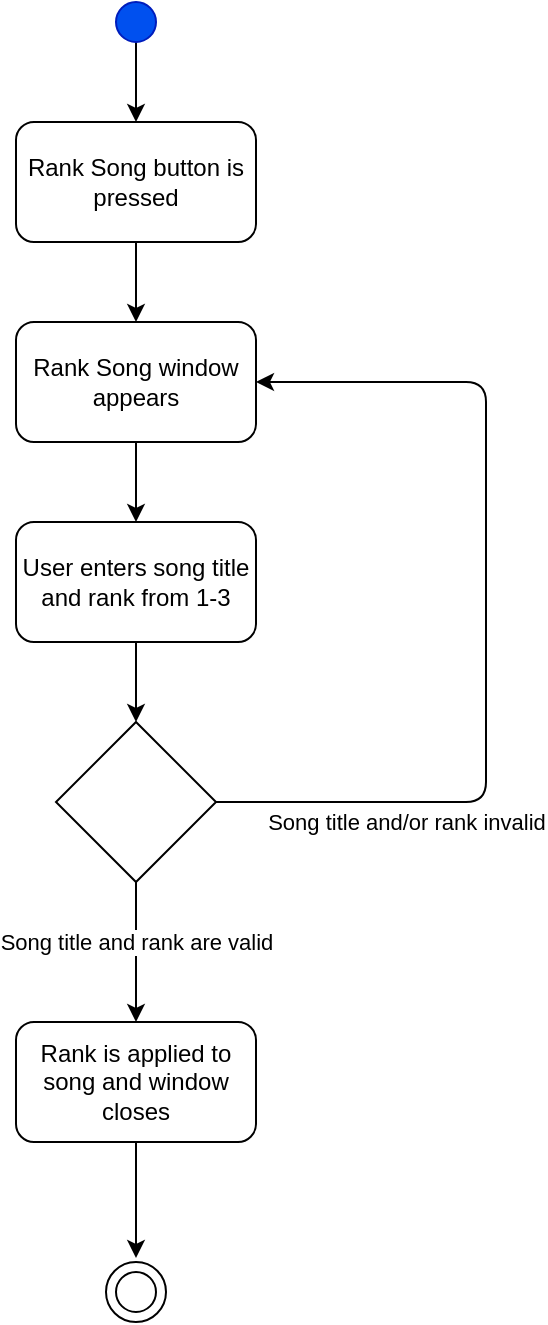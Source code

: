 <mxfile version="13.5.8" type="github"><diagram id="sDmLz-JEENwlQXdGh7T-" name="Page-1"><mxGraphModel dx="1185" dy="647" grid="1" gridSize="10" guides="1" tooltips="1" connect="1" arrows="1" fold="1" page="1" pageScale="1" pageWidth="850" pageHeight="1100" math="0" shadow="0"><root><mxCell id="0"/><mxCell id="1" parent="0"/><mxCell id="V61NmFUMxoPVoq12cMoK-19" value="" style="ellipse;whiteSpace=wrap;html=1;aspect=fixed;" vertex="1" parent="1"><mxGeometry x="410" y="710" width="30" height="30" as="geometry"/></mxCell><mxCell id="V61NmFUMxoPVoq12cMoK-3" value="" style="edgeStyle=orthogonalEdgeStyle;rounded=0;orthogonalLoop=1;jettySize=auto;html=1;" edge="1" parent="1" source="V61NmFUMxoPVoq12cMoK-1" target="V61NmFUMxoPVoq12cMoK-2"><mxGeometry relative="1" as="geometry"/></mxCell><mxCell id="V61NmFUMxoPVoq12cMoK-1" value="Rank Song button is pressed" style="rounded=1;whiteSpace=wrap;html=1;" vertex="1" parent="1"><mxGeometry x="365" y="140" width="120" height="60" as="geometry"/></mxCell><mxCell id="V61NmFUMxoPVoq12cMoK-5" value="" style="edgeStyle=orthogonalEdgeStyle;rounded=0;orthogonalLoop=1;jettySize=auto;html=1;" edge="1" parent="1" source="V61NmFUMxoPVoq12cMoK-2" target="V61NmFUMxoPVoq12cMoK-4"><mxGeometry relative="1" as="geometry"/></mxCell><mxCell id="V61NmFUMxoPVoq12cMoK-2" value="Rank Song window appears" style="whiteSpace=wrap;html=1;rounded=1;" vertex="1" parent="1"><mxGeometry x="365" y="240" width="120" height="60" as="geometry"/></mxCell><mxCell id="V61NmFUMxoPVoq12cMoK-7" value="" style="edgeStyle=orthogonalEdgeStyle;rounded=0;orthogonalLoop=1;jettySize=auto;html=1;" edge="1" parent="1" source="V61NmFUMxoPVoq12cMoK-4"><mxGeometry relative="1" as="geometry"><mxPoint x="425" y="440" as="targetPoint"/></mxGeometry></mxCell><mxCell id="V61NmFUMxoPVoq12cMoK-4" value="User enters song title and rank from 1-3" style="whiteSpace=wrap;html=1;rounded=1;" vertex="1" parent="1"><mxGeometry x="365" y="340" width="120" height="60" as="geometry"/></mxCell><mxCell id="V61NmFUMxoPVoq12cMoK-10" value="" style="edgeStyle=orthogonalEdgeStyle;rounded=0;orthogonalLoop=1;jettySize=auto;html=1;entryX=0.5;entryY=0;entryDx=0;entryDy=0;" edge="1" parent="1" source="V61NmFUMxoPVoq12cMoK-8" target="V61NmFUMxoPVoq12cMoK-11"><mxGeometry relative="1" as="geometry"><mxPoint x="425" y="730" as="targetPoint"/></mxGeometry></mxCell><mxCell id="V61NmFUMxoPVoq12cMoK-12" value="Song title and rank are valid" style="edgeLabel;html=1;align=center;verticalAlign=middle;resizable=0;points=[];" vertex="1" connectable="0" parent="V61NmFUMxoPVoq12cMoK-10"><mxGeometry x="-0.312" y="-1" relative="1" as="geometry"><mxPoint x="1" y="5.83" as="offset"/></mxGeometry></mxCell><mxCell id="V61NmFUMxoPVoq12cMoK-8" value="" style="rhombus;whiteSpace=wrap;html=1;" vertex="1" parent="1"><mxGeometry x="385" y="440" width="80" height="80" as="geometry"/></mxCell><mxCell id="V61NmFUMxoPVoq12cMoK-11" value="Rank is applied to song and window closes" style="rounded=1;whiteSpace=wrap;html=1;" vertex="1" parent="1"><mxGeometry x="365" y="590" width="120" height="60" as="geometry"/></mxCell><mxCell id="V61NmFUMxoPVoq12cMoK-13" value="" style="endArrow=classic;html=1;exitX=1;exitY=0.5;exitDx=0;exitDy=0;entryX=1;entryY=0.5;entryDx=0;entryDy=0;" edge="1" parent="1" source="V61NmFUMxoPVoq12cMoK-8" target="V61NmFUMxoPVoq12cMoK-2"><mxGeometry width="50" height="50" relative="1" as="geometry"><mxPoint x="540" y="620" as="sourcePoint"/><mxPoint x="590" y="570" as="targetPoint"/><Array as="points"><mxPoint x="600" y="480"/><mxPoint x="600" y="270"/></Array></mxGeometry></mxCell><mxCell id="V61NmFUMxoPVoq12cMoK-14" value="Song title and/or rank invalid" style="edgeLabel;html=1;align=center;verticalAlign=middle;resizable=0;points=[];" vertex="1" connectable="0" parent="V61NmFUMxoPVoq12cMoK-13"><mxGeometry x="-0.701" y="1" relative="1" as="geometry"><mxPoint x="25.83" y="11" as="offset"/></mxGeometry></mxCell><mxCell id="V61NmFUMxoPVoq12cMoK-16" value="" style="edgeStyle=orthogonalEdgeStyle;rounded=0;orthogonalLoop=1;jettySize=auto;html=1;" edge="1" parent="1" source="V61NmFUMxoPVoq12cMoK-15" target="V61NmFUMxoPVoq12cMoK-1"><mxGeometry relative="1" as="geometry"/></mxCell><mxCell id="V61NmFUMxoPVoq12cMoK-15" value="" style="ellipse;whiteSpace=wrap;html=1;aspect=fixed;fillColor=#0050ef;strokeColor=#001DBC;fontColor=#ffffff;" vertex="1" parent="1"><mxGeometry x="415" y="80" width="20" height="20" as="geometry"/></mxCell><mxCell id="V61NmFUMxoPVoq12cMoK-18" value="" style="ellipse;whiteSpace=wrap;html=1;aspect=fixed;" vertex="1" parent="1"><mxGeometry x="415" y="715" width="20" height="20" as="geometry"/></mxCell><mxCell id="V61NmFUMxoPVoq12cMoK-20" value="" style="endArrow=classic;html=1;exitX=0.5;exitY=1;exitDx=0;exitDy=0;" edge="1" parent="1" source="V61NmFUMxoPVoq12cMoK-11"><mxGeometry width="50" height="50" relative="1" as="geometry"><mxPoint x="530" y="720" as="sourcePoint"/><mxPoint x="425" y="708" as="targetPoint"/></mxGeometry></mxCell></root></mxGraphModel></diagram></mxfile>